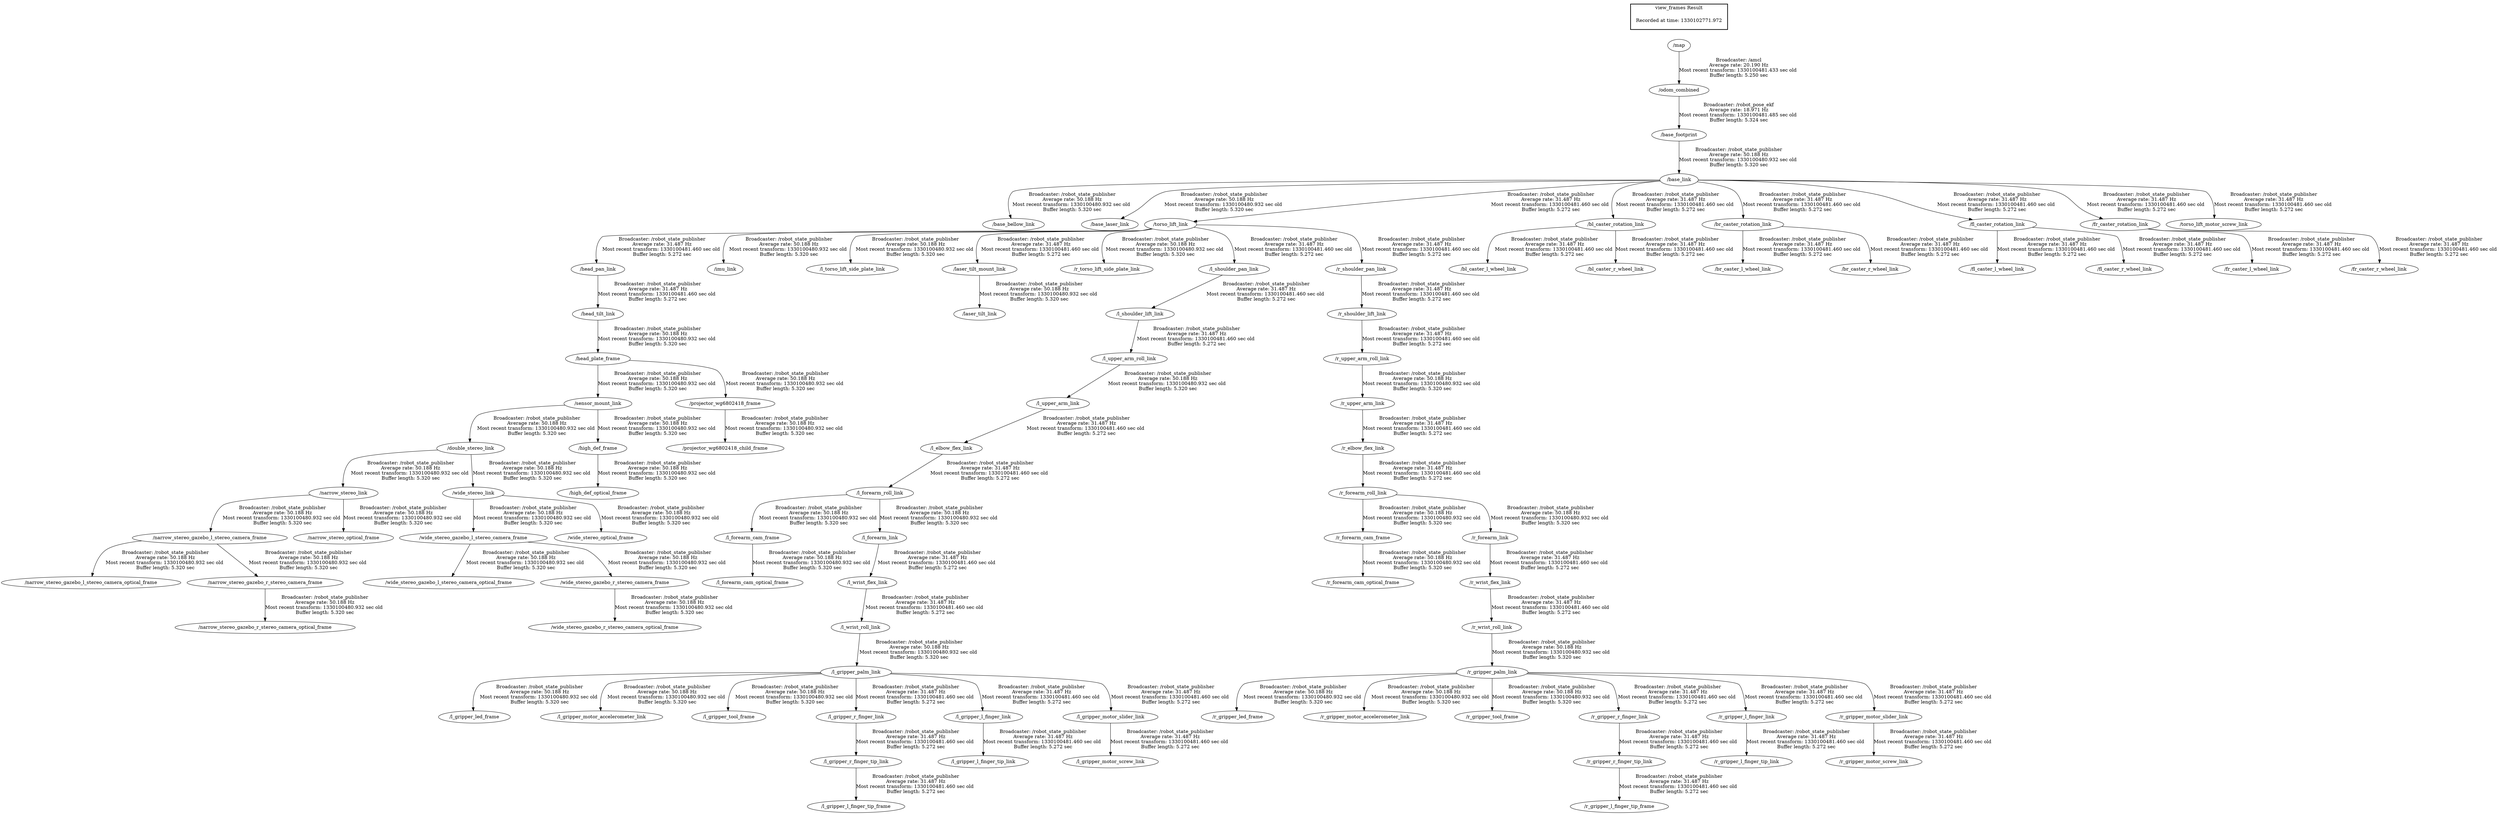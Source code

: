 digraph G {
"/base_link" -> "/base_bellow_link"[label="Broadcaster: /robot_state_publisher\nAverage rate: 50.188 Hz\nMost recent transform: 1330100480.932 sec old \nBuffer length: 5.320 sec\n"];
"/base_footprint" -> "/base_link"[label="Broadcaster: /robot_state_publisher\nAverage rate: 50.188 Hz\nMost recent transform: 1330100480.932 sec old \nBuffer length: 5.320 sec\n"];
"/odom_combined" -> "/base_footprint"[label="Broadcaster: /robot_pose_ekf\nAverage rate: 18.971 Hz\nMost recent transform: 1330100481.485 sec old \nBuffer length: 5.324 sec\n"];
"/base_link" -> "/base_laser_link"[label="Broadcaster: /robot_state_publisher\nAverage rate: 50.188 Hz\nMost recent transform: 1330100480.932 sec old \nBuffer length: 5.320 sec\n"];
"/sensor_mount_link" -> "/double_stereo_link"[label="Broadcaster: /robot_state_publisher\nAverage rate: 50.188 Hz\nMost recent transform: 1330100480.932 sec old \nBuffer length: 5.320 sec\n"];
"/head_plate_frame" -> "/sensor_mount_link"[label="Broadcaster: /robot_state_publisher\nAverage rate: 50.188 Hz\nMost recent transform: 1330100480.932 sec old \nBuffer length: 5.320 sec\n"];
"/head_tilt_link" -> "/head_plate_frame"[label="Broadcaster: /robot_state_publisher\nAverage rate: 50.188 Hz\nMost recent transform: 1330100480.932 sec old \nBuffer length: 5.320 sec\n"];
"/head_pan_link" -> "/head_tilt_link"[label="Broadcaster: /robot_state_publisher\nAverage rate: 31.487 Hz\nMost recent transform: 1330100481.460 sec old \nBuffer length: 5.272 sec\n"];
"/sensor_mount_link" -> "/high_def_frame"[label="Broadcaster: /robot_state_publisher\nAverage rate: 50.188 Hz\nMost recent transform: 1330100480.932 sec old \nBuffer length: 5.320 sec\n"];
"/high_def_frame" -> "/high_def_optical_frame"[label="Broadcaster: /robot_state_publisher\nAverage rate: 50.188 Hz\nMost recent transform: 1330100480.932 sec old \nBuffer length: 5.320 sec\n"];
"/torso_lift_link" -> "/imu_link"[label="Broadcaster: /robot_state_publisher\nAverage rate: 50.188 Hz\nMost recent transform: 1330100480.932 sec old \nBuffer length: 5.320 sec\n"];
"/base_link" -> "/torso_lift_link"[label="Broadcaster: /robot_state_publisher\nAverage rate: 31.487 Hz\nMost recent transform: 1330100481.460 sec old \nBuffer length: 5.272 sec\n"];
"/l_forearm_roll_link" -> "/l_forearm_cam_frame"[label="Broadcaster: /robot_state_publisher\nAverage rate: 50.188 Hz\nMost recent transform: 1330100480.932 sec old \nBuffer length: 5.320 sec\n"];
"/l_elbow_flex_link" -> "/l_forearm_roll_link"[label="Broadcaster: /robot_state_publisher\nAverage rate: 31.487 Hz\nMost recent transform: 1330100481.460 sec old \nBuffer length: 5.272 sec\n"];
"/l_forearm_cam_frame" -> "/l_forearm_cam_optical_frame"[label="Broadcaster: /robot_state_publisher\nAverage rate: 50.188 Hz\nMost recent transform: 1330100480.932 sec old \nBuffer length: 5.320 sec\n"];
"/l_forearm_roll_link" -> "/l_forearm_link"[label="Broadcaster: /robot_state_publisher\nAverage rate: 50.188 Hz\nMost recent transform: 1330100480.932 sec old \nBuffer length: 5.320 sec\n"];
"/l_gripper_palm_link" -> "/l_gripper_led_frame"[label="Broadcaster: /robot_state_publisher\nAverage rate: 50.188 Hz\nMost recent transform: 1330100480.932 sec old \nBuffer length: 5.320 sec\n"];
"/l_wrist_roll_link" -> "/l_gripper_palm_link"[label="Broadcaster: /robot_state_publisher\nAverage rate: 50.188 Hz\nMost recent transform: 1330100480.932 sec old \nBuffer length: 5.320 sec\n"];
"/l_gripper_palm_link" -> "/l_gripper_motor_accelerometer_link"[label="Broadcaster: /robot_state_publisher\nAverage rate: 50.188 Hz\nMost recent transform: 1330100480.932 sec old \nBuffer length: 5.320 sec\n"];
"/l_wrist_flex_link" -> "/l_wrist_roll_link"[label="Broadcaster: /robot_state_publisher\nAverage rate: 31.487 Hz\nMost recent transform: 1330100481.460 sec old \nBuffer length: 5.272 sec\n"];
"/l_gripper_palm_link" -> "/l_gripper_tool_frame"[label="Broadcaster: /robot_state_publisher\nAverage rate: 50.188 Hz\nMost recent transform: 1330100480.932 sec old \nBuffer length: 5.320 sec\n"];
"/torso_lift_link" -> "/l_torso_lift_side_plate_link"[label="Broadcaster: /robot_state_publisher\nAverage rate: 50.188 Hz\nMost recent transform: 1330100480.932 sec old \nBuffer length: 5.320 sec\n"];
"/l_upper_arm_roll_link" -> "/l_upper_arm_link"[label="Broadcaster: /robot_state_publisher\nAverage rate: 50.188 Hz\nMost recent transform: 1330100480.932 sec old \nBuffer length: 5.320 sec\n"];
"/l_shoulder_lift_link" -> "/l_upper_arm_roll_link"[label="Broadcaster: /robot_state_publisher\nAverage rate: 31.487 Hz\nMost recent transform: 1330100481.460 sec old \nBuffer length: 5.272 sec\n"];
"/laser_tilt_mount_link" -> "/laser_tilt_link"[label="Broadcaster: /robot_state_publisher\nAverage rate: 50.188 Hz\nMost recent transform: 1330100480.932 sec old \nBuffer length: 5.320 sec\n"];
"/torso_lift_link" -> "/laser_tilt_mount_link"[label="Broadcaster: /robot_state_publisher\nAverage rate: 31.487 Hz\nMost recent transform: 1330100481.460 sec old \nBuffer length: 5.272 sec\n"];
"/double_stereo_link" -> "/narrow_stereo_link"[label="Broadcaster: /robot_state_publisher\nAverage rate: 50.188 Hz\nMost recent transform: 1330100480.932 sec old \nBuffer length: 5.320 sec\n"];
"/narrow_stereo_link" -> "/narrow_stereo_gazebo_l_stereo_camera_frame"[label="Broadcaster: /robot_state_publisher\nAverage rate: 50.188 Hz\nMost recent transform: 1330100480.932 sec old \nBuffer length: 5.320 sec\n"];
"/narrow_stereo_gazebo_l_stereo_camera_frame" -> "/narrow_stereo_gazebo_l_stereo_camera_optical_frame"[label="Broadcaster: /robot_state_publisher\nAverage rate: 50.188 Hz\nMost recent transform: 1330100480.932 sec old \nBuffer length: 5.320 sec\n"];
"/narrow_stereo_gazebo_l_stereo_camera_frame" -> "/narrow_stereo_gazebo_r_stereo_camera_frame"[label="Broadcaster: /robot_state_publisher\nAverage rate: 50.188 Hz\nMost recent transform: 1330100480.932 sec old \nBuffer length: 5.320 sec\n"];
"/narrow_stereo_gazebo_r_stereo_camera_frame" -> "/narrow_stereo_gazebo_r_stereo_camera_optical_frame"[label="Broadcaster: /robot_state_publisher\nAverage rate: 50.188 Hz\nMost recent transform: 1330100480.932 sec old \nBuffer length: 5.320 sec\n"];
"/narrow_stereo_link" -> "/narrow_stereo_optical_frame"[label="Broadcaster: /robot_state_publisher\nAverage rate: 50.188 Hz\nMost recent transform: 1330100480.932 sec old \nBuffer length: 5.320 sec\n"];
"/projector_wg6802418_frame" -> "/projector_wg6802418_child_frame"[label="Broadcaster: /robot_state_publisher\nAverage rate: 50.188 Hz\nMost recent transform: 1330100480.932 sec old \nBuffer length: 5.320 sec\n"];
"/head_plate_frame" -> "/projector_wg6802418_frame"[label="Broadcaster: /robot_state_publisher\nAverage rate: 50.188 Hz\nMost recent transform: 1330100480.932 sec old \nBuffer length: 5.320 sec\n"];
"/r_forearm_roll_link" -> "/r_forearm_cam_frame"[label="Broadcaster: /robot_state_publisher\nAverage rate: 50.188 Hz\nMost recent transform: 1330100480.932 sec old \nBuffer length: 5.320 sec\n"];
"/r_elbow_flex_link" -> "/r_forearm_roll_link"[label="Broadcaster: /robot_state_publisher\nAverage rate: 31.487 Hz\nMost recent transform: 1330100481.460 sec old \nBuffer length: 5.272 sec\n"];
"/r_forearm_cam_frame" -> "/r_forearm_cam_optical_frame"[label="Broadcaster: /robot_state_publisher\nAverage rate: 50.188 Hz\nMost recent transform: 1330100480.932 sec old \nBuffer length: 5.320 sec\n"];
"/r_forearm_roll_link" -> "/r_forearm_link"[label="Broadcaster: /robot_state_publisher\nAverage rate: 50.188 Hz\nMost recent transform: 1330100480.932 sec old \nBuffer length: 5.320 sec\n"];
"/r_gripper_palm_link" -> "/r_gripper_led_frame"[label="Broadcaster: /robot_state_publisher\nAverage rate: 50.188 Hz\nMost recent transform: 1330100480.932 sec old \nBuffer length: 5.320 sec\n"];
"/r_wrist_roll_link" -> "/r_gripper_palm_link"[label="Broadcaster: /robot_state_publisher\nAverage rate: 50.188 Hz\nMost recent transform: 1330100480.932 sec old \nBuffer length: 5.320 sec\n"];
"/r_gripper_palm_link" -> "/r_gripper_motor_accelerometer_link"[label="Broadcaster: /robot_state_publisher\nAverage rate: 50.188 Hz\nMost recent transform: 1330100480.932 sec old \nBuffer length: 5.320 sec\n"];
"/r_wrist_flex_link" -> "/r_wrist_roll_link"[label="Broadcaster: /robot_state_publisher\nAverage rate: 31.487 Hz\nMost recent transform: 1330100481.460 sec old \nBuffer length: 5.272 sec\n"];
"/r_gripper_palm_link" -> "/r_gripper_tool_frame"[label="Broadcaster: /robot_state_publisher\nAverage rate: 50.188 Hz\nMost recent transform: 1330100480.932 sec old \nBuffer length: 5.320 sec\n"];
"/torso_lift_link" -> "/r_torso_lift_side_plate_link"[label="Broadcaster: /robot_state_publisher\nAverage rate: 50.188 Hz\nMost recent transform: 1330100480.932 sec old \nBuffer length: 5.320 sec\n"];
"/r_upper_arm_roll_link" -> "/r_upper_arm_link"[label="Broadcaster: /robot_state_publisher\nAverage rate: 50.188 Hz\nMost recent transform: 1330100480.932 sec old \nBuffer length: 5.320 sec\n"];
"/r_shoulder_lift_link" -> "/r_upper_arm_roll_link"[label="Broadcaster: /robot_state_publisher\nAverage rate: 31.487 Hz\nMost recent transform: 1330100481.460 sec old \nBuffer length: 5.272 sec\n"];
"/double_stereo_link" -> "/wide_stereo_link"[label="Broadcaster: /robot_state_publisher\nAverage rate: 50.188 Hz\nMost recent transform: 1330100480.932 sec old \nBuffer length: 5.320 sec\n"];
"/wide_stereo_link" -> "/wide_stereo_gazebo_l_stereo_camera_frame"[label="Broadcaster: /robot_state_publisher\nAverage rate: 50.188 Hz\nMost recent transform: 1330100480.932 sec old \nBuffer length: 5.320 sec\n"];
"/wide_stereo_gazebo_l_stereo_camera_frame" -> "/wide_stereo_gazebo_l_stereo_camera_optical_frame"[label="Broadcaster: /robot_state_publisher\nAverage rate: 50.188 Hz\nMost recent transform: 1330100480.932 sec old \nBuffer length: 5.320 sec\n"];
"/wide_stereo_gazebo_l_stereo_camera_frame" -> "/wide_stereo_gazebo_r_stereo_camera_frame"[label="Broadcaster: /robot_state_publisher\nAverage rate: 50.188 Hz\nMost recent transform: 1330100480.932 sec old \nBuffer length: 5.320 sec\n"];
"/wide_stereo_gazebo_r_stereo_camera_frame" -> "/wide_stereo_gazebo_r_stereo_camera_optical_frame"[label="Broadcaster: /robot_state_publisher\nAverage rate: 50.188 Hz\nMost recent transform: 1330100480.932 sec old \nBuffer length: 5.320 sec\n"];
"/wide_stereo_link" -> "/wide_stereo_optical_frame"[label="Broadcaster: /robot_state_publisher\nAverage rate: 50.188 Hz\nMost recent transform: 1330100480.932 sec old \nBuffer length: 5.320 sec\n"];
"/bl_caster_rotation_link" -> "/bl_caster_l_wheel_link"[label="Broadcaster: /robot_state_publisher\nAverage rate: 31.487 Hz\nMost recent transform: 1330100481.460 sec old \nBuffer length: 5.272 sec\n"];
"/base_link" -> "/bl_caster_rotation_link"[label="Broadcaster: /robot_state_publisher\nAverage rate: 31.487 Hz\nMost recent transform: 1330100481.460 sec old \nBuffer length: 5.272 sec\n"];
"/bl_caster_rotation_link" -> "/bl_caster_r_wheel_link"[label="Broadcaster: /robot_state_publisher\nAverage rate: 31.487 Hz\nMost recent transform: 1330100481.460 sec old \nBuffer length: 5.272 sec\n"];
"/br_caster_rotation_link" -> "/br_caster_l_wheel_link"[label="Broadcaster: /robot_state_publisher\nAverage rate: 31.487 Hz\nMost recent transform: 1330100481.460 sec old \nBuffer length: 5.272 sec\n"];
"/base_link" -> "/br_caster_rotation_link"[label="Broadcaster: /robot_state_publisher\nAverage rate: 31.487 Hz\nMost recent transform: 1330100481.460 sec old \nBuffer length: 5.272 sec\n"];
"/br_caster_rotation_link" -> "/br_caster_r_wheel_link"[label="Broadcaster: /robot_state_publisher\nAverage rate: 31.487 Hz\nMost recent transform: 1330100481.460 sec old \nBuffer length: 5.272 sec\n"];
"/fl_caster_rotation_link" -> "/fl_caster_l_wheel_link"[label="Broadcaster: /robot_state_publisher\nAverage rate: 31.487 Hz\nMost recent transform: 1330100481.460 sec old \nBuffer length: 5.272 sec\n"];
"/base_link" -> "/fl_caster_rotation_link"[label="Broadcaster: /robot_state_publisher\nAverage rate: 31.487 Hz\nMost recent transform: 1330100481.460 sec old \nBuffer length: 5.272 sec\n"];
"/fl_caster_rotation_link" -> "/fl_caster_r_wheel_link"[label="Broadcaster: /robot_state_publisher\nAverage rate: 31.487 Hz\nMost recent transform: 1330100481.460 sec old \nBuffer length: 5.272 sec\n"];
"/fr_caster_rotation_link" -> "/fr_caster_l_wheel_link"[label="Broadcaster: /robot_state_publisher\nAverage rate: 31.487 Hz\nMost recent transform: 1330100481.460 sec old \nBuffer length: 5.272 sec\n"];
"/base_link" -> "/fr_caster_rotation_link"[label="Broadcaster: /robot_state_publisher\nAverage rate: 31.487 Hz\nMost recent transform: 1330100481.460 sec old \nBuffer length: 5.272 sec\n"];
"/fr_caster_rotation_link" -> "/fr_caster_r_wheel_link"[label="Broadcaster: /robot_state_publisher\nAverage rate: 31.487 Hz\nMost recent transform: 1330100481.460 sec old \nBuffer length: 5.272 sec\n"];
"/torso_lift_link" -> "/head_pan_link"[label="Broadcaster: /robot_state_publisher\nAverage rate: 31.487 Hz\nMost recent transform: 1330100481.460 sec old \nBuffer length: 5.272 sec\n"];
"/l_upper_arm_link" -> "/l_elbow_flex_link"[label="Broadcaster: /robot_state_publisher\nAverage rate: 31.487 Hz\nMost recent transform: 1330100481.460 sec old \nBuffer length: 5.272 sec\n"];
"/l_gripper_r_finger_tip_link" -> "/l_gripper_l_finger_tip_frame"[label="Broadcaster: /robot_state_publisher\nAverage rate: 31.487 Hz\nMost recent transform: 1330100481.460 sec old \nBuffer length: 5.272 sec\n"];
"/l_gripper_r_finger_link" -> "/l_gripper_r_finger_tip_link"[label="Broadcaster: /robot_state_publisher\nAverage rate: 31.487 Hz\nMost recent transform: 1330100481.460 sec old \nBuffer length: 5.272 sec\n"];
"/l_gripper_palm_link" -> "/l_gripper_l_finger_link"[label="Broadcaster: /robot_state_publisher\nAverage rate: 31.487 Hz\nMost recent transform: 1330100481.460 sec old \nBuffer length: 5.272 sec\n"];
"/l_gripper_l_finger_link" -> "/l_gripper_l_finger_tip_link"[label="Broadcaster: /robot_state_publisher\nAverage rate: 31.487 Hz\nMost recent transform: 1330100481.460 sec old \nBuffer length: 5.272 sec\n"];
"/l_gripper_motor_slider_link" -> "/l_gripper_motor_screw_link"[label="Broadcaster: /robot_state_publisher\nAverage rate: 31.487 Hz\nMost recent transform: 1330100481.460 sec old \nBuffer length: 5.272 sec\n"];
"/l_gripper_palm_link" -> "/l_gripper_motor_slider_link"[label="Broadcaster: /robot_state_publisher\nAverage rate: 31.487 Hz\nMost recent transform: 1330100481.460 sec old \nBuffer length: 5.272 sec\n"];
"/l_gripper_palm_link" -> "/l_gripper_r_finger_link"[label="Broadcaster: /robot_state_publisher\nAverage rate: 31.487 Hz\nMost recent transform: 1330100481.460 sec old \nBuffer length: 5.272 sec\n"];
"/l_shoulder_pan_link" -> "/l_shoulder_lift_link"[label="Broadcaster: /robot_state_publisher\nAverage rate: 31.487 Hz\nMost recent transform: 1330100481.460 sec old \nBuffer length: 5.272 sec\n"];
"/torso_lift_link" -> "/l_shoulder_pan_link"[label="Broadcaster: /robot_state_publisher\nAverage rate: 31.487 Hz\nMost recent transform: 1330100481.460 sec old \nBuffer length: 5.272 sec\n"];
"/l_forearm_link" -> "/l_wrist_flex_link"[label="Broadcaster: /robot_state_publisher\nAverage rate: 31.487 Hz\nMost recent transform: 1330100481.460 sec old \nBuffer length: 5.272 sec\n"];
"/r_upper_arm_link" -> "/r_elbow_flex_link"[label="Broadcaster: /robot_state_publisher\nAverage rate: 31.487 Hz\nMost recent transform: 1330100481.460 sec old \nBuffer length: 5.272 sec\n"];
"/r_gripper_r_finger_tip_link" -> "/r_gripper_l_finger_tip_frame"[label="Broadcaster: /robot_state_publisher\nAverage rate: 31.487 Hz\nMost recent transform: 1330100481.460 sec old \nBuffer length: 5.272 sec\n"];
"/r_gripper_r_finger_link" -> "/r_gripper_r_finger_tip_link"[label="Broadcaster: /robot_state_publisher\nAverage rate: 31.487 Hz\nMost recent transform: 1330100481.460 sec old \nBuffer length: 5.272 sec\n"];
"/r_gripper_palm_link" -> "/r_gripper_l_finger_link"[label="Broadcaster: /robot_state_publisher\nAverage rate: 31.487 Hz\nMost recent transform: 1330100481.460 sec old \nBuffer length: 5.272 sec\n"];
"/r_gripper_l_finger_link" -> "/r_gripper_l_finger_tip_link"[label="Broadcaster: /robot_state_publisher\nAverage rate: 31.487 Hz\nMost recent transform: 1330100481.460 sec old \nBuffer length: 5.272 sec\n"];
"/r_gripper_motor_slider_link" -> "/r_gripper_motor_screw_link"[label="Broadcaster: /robot_state_publisher\nAverage rate: 31.487 Hz\nMost recent transform: 1330100481.460 sec old \nBuffer length: 5.272 sec\n"];
"/r_gripper_palm_link" -> "/r_gripper_motor_slider_link"[label="Broadcaster: /robot_state_publisher\nAverage rate: 31.487 Hz\nMost recent transform: 1330100481.460 sec old \nBuffer length: 5.272 sec\n"];
"/r_gripper_palm_link" -> "/r_gripper_r_finger_link"[label="Broadcaster: /robot_state_publisher\nAverage rate: 31.487 Hz\nMost recent transform: 1330100481.460 sec old \nBuffer length: 5.272 sec\n"];
"/r_shoulder_pan_link" -> "/r_shoulder_lift_link"[label="Broadcaster: /robot_state_publisher\nAverage rate: 31.487 Hz\nMost recent transform: 1330100481.460 sec old \nBuffer length: 5.272 sec\n"];
"/torso_lift_link" -> "/r_shoulder_pan_link"[label="Broadcaster: /robot_state_publisher\nAverage rate: 31.487 Hz\nMost recent transform: 1330100481.460 sec old \nBuffer length: 5.272 sec\n"];
"/r_forearm_link" -> "/r_wrist_flex_link"[label="Broadcaster: /robot_state_publisher\nAverage rate: 31.487 Hz\nMost recent transform: 1330100481.460 sec old \nBuffer length: 5.272 sec\n"];
"/base_link" -> "/torso_lift_motor_screw_link"[label="Broadcaster: /robot_state_publisher\nAverage rate: 31.487 Hz\nMost recent transform: 1330100481.460 sec old \nBuffer length: 5.272 sec\n"];
"/map" -> "/odom_combined"[label="Broadcaster: /amcl\nAverage rate: 20.190 Hz\nMost recent transform: 1330100481.433 sec old \nBuffer length: 5.250 sec\n"];
edge [style=invis];
 subgraph cluster_legend { style=bold; color=black; label ="view_frames Result";
"Recorded at time: 1330102771.972"[ shape=plaintext ] ;
 }->"/map";
}